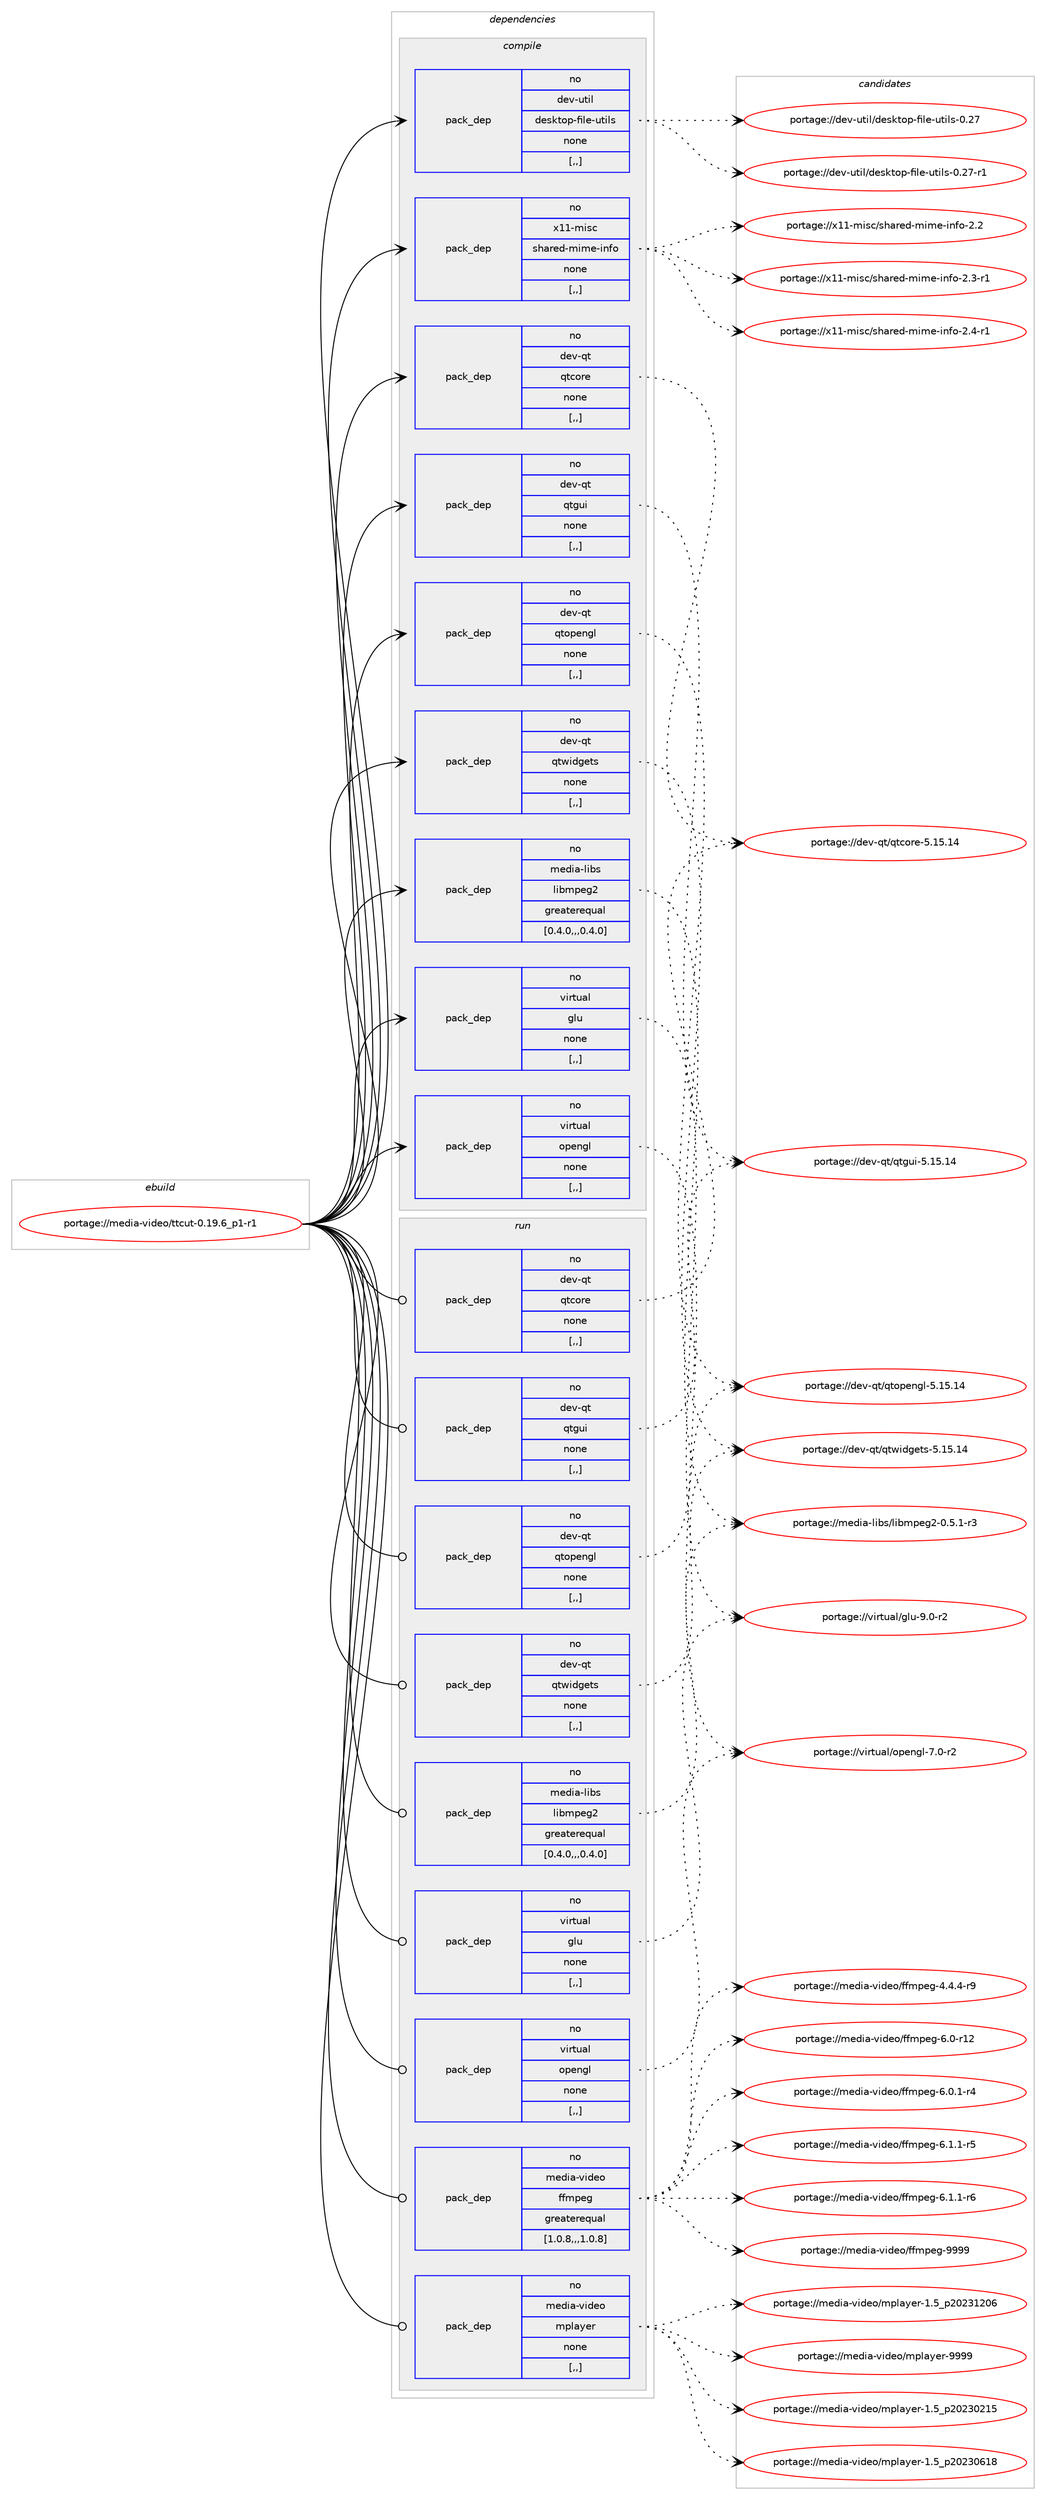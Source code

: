 digraph prolog {

# *************
# Graph options
# *************

newrank=true;
concentrate=true;
compound=true;
graph [rankdir=LR,fontname=Helvetica,fontsize=10,ranksep=1.5];#, ranksep=2.5, nodesep=0.2];
edge  [arrowhead=vee];
node  [fontname=Helvetica,fontsize=10];

# **********
# The ebuild
# **********

subgraph cluster_leftcol {
color=gray;
rank=same;
label=<<i>ebuild</i>>;
id [label="portage://media-video/ttcut-0.19.6_p1-r1", color=red, width=4, href="../media-video/ttcut-0.19.6_p1-r1.svg"];
}

# ****************
# The dependencies
# ****************

subgraph cluster_midcol {
color=gray;
label=<<i>dependencies</i>>;
subgraph cluster_compile {
fillcolor="#eeeeee";
style=filled;
label=<<i>compile</i>>;
subgraph pack240180 {
dependency326395 [label=<<TABLE BORDER="0" CELLBORDER="1" CELLSPACING="0" CELLPADDING="4" WIDTH="220"><TR><TD ROWSPAN="6" CELLPADDING="30">pack_dep</TD></TR><TR><TD WIDTH="110">no</TD></TR><TR><TD>dev-qt</TD></TR><TR><TD>qtcore</TD></TR><TR><TD>none</TD></TR><TR><TD>[,,]</TD></TR></TABLE>>, shape=none, color=blue];
}
id:e -> dependency326395:w [weight=20,style="solid",arrowhead="vee"];
subgraph pack240181 {
dependency326396 [label=<<TABLE BORDER="0" CELLBORDER="1" CELLSPACING="0" CELLPADDING="4" WIDTH="220"><TR><TD ROWSPAN="6" CELLPADDING="30">pack_dep</TD></TR><TR><TD WIDTH="110">no</TD></TR><TR><TD>dev-qt</TD></TR><TR><TD>qtgui</TD></TR><TR><TD>none</TD></TR><TR><TD>[,,]</TD></TR></TABLE>>, shape=none, color=blue];
}
id:e -> dependency326396:w [weight=20,style="solid",arrowhead="vee"];
subgraph pack240182 {
dependency326397 [label=<<TABLE BORDER="0" CELLBORDER="1" CELLSPACING="0" CELLPADDING="4" WIDTH="220"><TR><TD ROWSPAN="6" CELLPADDING="30">pack_dep</TD></TR><TR><TD WIDTH="110">no</TD></TR><TR><TD>dev-qt</TD></TR><TR><TD>qtopengl</TD></TR><TR><TD>none</TD></TR><TR><TD>[,,]</TD></TR></TABLE>>, shape=none, color=blue];
}
id:e -> dependency326397:w [weight=20,style="solid",arrowhead="vee"];
subgraph pack240183 {
dependency326398 [label=<<TABLE BORDER="0" CELLBORDER="1" CELLSPACING="0" CELLPADDING="4" WIDTH="220"><TR><TD ROWSPAN="6" CELLPADDING="30">pack_dep</TD></TR><TR><TD WIDTH="110">no</TD></TR><TR><TD>dev-qt</TD></TR><TR><TD>qtwidgets</TD></TR><TR><TD>none</TD></TR><TR><TD>[,,]</TD></TR></TABLE>>, shape=none, color=blue];
}
id:e -> dependency326398:w [weight=20,style="solid",arrowhead="vee"];
subgraph pack240184 {
dependency326399 [label=<<TABLE BORDER="0" CELLBORDER="1" CELLSPACING="0" CELLPADDING="4" WIDTH="220"><TR><TD ROWSPAN="6" CELLPADDING="30">pack_dep</TD></TR><TR><TD WIDTH="110">no</TD></TR><TR><TD>dev-util</TD></TR><TR><TD>desktop-file-utils</TD></TR><TR><TD>none</TD></TR><TR><TD>[,,]</TD></TR></TABLE>>, shape=none, color=blue];
}
id:e -> dependency326399:w [weight=20,style="solid",arrowhead="vee"];
subgraph pack240185 {
dependency326400 [label=<<TABLE BORDER="0" CELLBORDER="1" CELLSPACING="0" CELLPADDING="4" WIDTH="220"><TR><TD ROWSPAN="6" CELLPADDING="30">pack_dep</TD></TR><TR><TD WIDTH="110">no</TD></TR><TR><TD>media-libs</TD></TR><TR><TD>libmpeg2</TD></TR><TR><TD>greaterequal</TD></TR><TR><TD>[0.4.0,,,0.4.0]</TD></TR></TABLE>>, shape=none, color=blue];
}
id:e -> dependency326400:w [weight=20,style="solid",arrowhead="vee"];
subgraph pack240186 {
dependency326401 [label=<<TABLE BORDER="0" CELLBORDER="1" CELLSPACING="0" CELLPADDING="4" WIDTH="220"><TR><TD ROWSPAN="6" CELLPADDING="30">pack_dep</TD></TR><TR><TD WIDTH="110">no</TD></TR><TR><TD>virtual</TD></TR><TR><TD>glu</TD></TR><TR><TD>none</TD></TR><TR><TD>[,,]</TD></TR></TABLE>>, shape=none, color=blue];
}
id:e -> dependency326401:w [weight=20,style="solid",arrowhead="vee"];
subgraph pack240187 {
dependency326402 [label=<<TABLE BORDER="0" CELLBORDER="1" CELLSPACING="0" CELLPADDING="4" WIDTH="220"><TR><TD ROWSPAN="6" CELLPADDING="30">pack_dep</TD></TR><TR><TD WIDTH="110">no</TD></TR><TR><TD>virtual</TD></TR><TR><TD>opengl</TD></TR><TR><TD>none</TD></TR><TR><TD>[,,]</TD></TR></TABLE>>, shape=none, color=blue];
}
id:e -> dependency326402:w [weight=20,style="solid",arrowhead="vee"];
subgraph pack240188 {
dependency326403 [label=<<TABLE BORDER="0" CELLBORDER="1" CELLSPACING="0" CELLPADDING="4" WIDTH="220"><TR><TD ROWSPAN="6" CELLPADDING="30">pack_dep</TD></TR><TR><TD WIDTH="110">no</TD></TR><TR><TD>x11-misc</TD></TR><TR><TD>shared-mime-info</TD></TR><TR><TD>none</TD></TR><TR><TD>[,,]</TD></TR></TABLE>>, shape=none, color=blue];
}
id:e -> dependency326403:w [weight=20,style="solid",arrowhead="vee"];
}
subgraph cluster_compileandrun {
fillcolor="#eeeeee";
style=filled;
label=<<i>compile and run</i>>;
}
subgraph cluster_run {
fillcolor="#eeeeee";
style=filled;
label=<<i>run</i>>;
subgraph pack240189 {
dependency326404 [label=<<TABLE BORDER="0" CELLBORDER="1" CELLSPACING="0" CELLPADDING="4" WIDTH="220"><TR><TD ROWSPAN="6" CELLPADDING="30">pack_dep</TD></TR><TR><TD WIDTH="110">no</TD></TR><TR><TD>dev-qt</TD></TR><TR><TD>qtcore</TD></TR><TR><TD>none</TD></TR><TR><TD>[,,]</TD></TR></TABLE>>, shape=none, color=blue];
}
id:e -> dependency326404:w [weight=20,style="solid",arrowhead="odot"];
subgraph pack240190 {
dependency326405 [label=<<TABLE BORDER="0" CELLBORDER="1" CELLSPACING="0" CELLPADDING="4" WIDTH="220"><TR><TD ROWSPAN="6" CELLPADDING="30">pack_dep</TD></TR><TR><TD WIDTH="110">no</TD></TR><TR><TD>dev-qt</TD></TR><TR><TD>qtgui</TD></TR><TR><TD>none</TD></TR><TR><TD>[,,]</TD></TR></TABLE>>, shape=none, color=blue];
}
id:e -> dependency326405:w [weight=20,style="solid",arrowhead="odot"];
subgraph pack240191 {
dependency326406 [label=<<TABLE BORDER="0" CELLBORDER="1" CELLSPACING="0" CELLPADDING="4" WIDTH="220"><TR><TD ROWSPAN="6" CELLPADDING="30">pack_dep</TD></TR><TR><TD WIDTH="110">no</TD></TR><TR><TD>dev-qt</TD></TR><TR><TD>qtopengl</TD></TR><TR><TD>none</TD></TR><TR><TD>[,,]</TD></TR></TABLE>>, shape=none, color=blue];
}
id:e -> dependency326406:w [weight=20,style="solid",arrowhead="odot"];
subgraph pack240192 {
dependency326407 [label=<<TABLE BORDER="0" CELLBORDER="1" CELLSPACING="0" CELLPADDING="4" WIDTH="220"><TR><TD ROWSPAN="6" CELLPADDING="30">pack_dep</TD></TR><TR><TD WIDTH="110">no</TD></TR><TR><TD>dev-qt</TD></TR><TR><TD>qtwidgets</TD></TR><TR><TD>none</TD></TR><TR><TD>[,,]</TD></TR></TABLE>>, shape=none, color=blue];
}
id:e -> dependency326407:w [weight=20,style="solid",arrowhead="odot"];
subgraph pack240193 {
dependency326408 [label=<<TABLE BORDER="0" CELLBORDER="1" CELLSPACING="0" CELLPADDING="4" WIDTH="220"><TR><TD ROWSPAN="6" CELLPADDING="30">pack_dep</TD></TR><TR><TD WIDTH="110">no</TD></TR><TR><TD>media-libs</TD></TR><TR><TD>libmpeg2</TD></TR><TR><TD>greaterequal</TD></TR><TR><TD>[0.4.0,,,0.4.0]</TD></TR></TABLE>>, shape=none, color=blue];
}
id:e -> dependency326408:w [weight=20,style="solid",arrowhead="odot"];
subgraph pack240194 {
dependency326409 [label=<<TABLE BORDER="0" CELLBORDER="1" CELLSPACING="0" CELLPADDING="4" WIDTH="220"><TR><TD ROWSPAN="6" CELLPADDING="30">pack_dep</TD></TR><TR><TD WIDTH="110">no</TD></TR><TR><TD>media-video</TD></TR><TR><TD>ffmpeg</TD></TR><TR><TD>greaterequal</TD></TR><TR><TD>[1.0.8,,,1.0.8]</TD></TR></TABLE>>, shape=none, color=blue];
}
id:e -> dependency326409:w [weight=20,style="solid",arrowhead="odot"];
subgraph pack240195 {
dependency326410 [label=<<TABLE BORDER="0" CELLBORDER="1" CELLSPACING="0" CELLPADDING="4" WIDTH="220"><TR><TD ROWSPAN="6" CELLPADDING="30">pack_dep</TD></TR><TR><TD WIDTH="110">no</TD></TR><TR><TD>media-video</TD></TR><TR><TD>mplayer</TD></TR><TR><TD>none</TD></TR><TR><TD>[,,]</TD></TR></TABLE>>, shape=none, color=blue];
}
id:e -> dependency326410:w [weight=20,style="solid",arrowhead="odot"];
subgraph pack240196 {
dependency326411 [label=<<TABLE BORDER="0" CELLBORDER="1" CELLSPACING="0" CELLPADDING="4" WIDTH="220"><TR><TD ROWSPAN="6" CELLPADDING="30">pack_dep</TD></TR><TR><TD WIDTH="110">no</TD></TR><TR><TD>virtual</TD></TR><TR><TD>glu</TD></TR><TR><TD>none</TD></TR><TR><TD>[,,]</TD></TR></TABLE>>, shape=none, color=blue];
}
id:e -> dependency326411:w [weight=20,style="solid",arrowhead="odot"];
subgraph pack240197 {
dependency326412 [label=<<TABLE BORDER="0" CELLBORDER="1" CELLSPACING="0" CELLPADDING="4" WIDTH="220"><TR><TD ROWSPAN="6" CELLPADDING="30">pack_dep</TD></TR><TR><TD WIDTH="110">no</TD></TR><TR><TD>virtual</TD></TR><TR><TD>opengl</TD></TR><TR><TD>none</TD></TR><TR><TD>[,,]</TD></TR></TABLE>>, shape=none, color=blue];
}
id:e -> dependency326412:w [weight=20,style="solid",arrowhead="odot"];
}
}

# **************
# The candidates
# **************

subgraph cluster_choices {
rank=same;
color=gray;
label=<<i>candidates</i>>;

subgraph choice240180 {
color=black;
nodesep=1;
choice1001011184511311647113116991111141014553464953464952 [label="portage://dev-qt/qtcore-5.15.14", color=red, width=4,href="../dev-qt/qtcore-5.15.14.svg"];
dependency326395:e -> choice1001011184511311647113116991111141014553464953464952:w [style=dotted,weight="100"];
}
subgraph choice240181 {
color=black;
nodesep=1;
choice10010111845113116471131161031171054553464953464952 [label="portage://dev-qt/qtgui-5.15.14", color=red, width=4,href="../dev-qt/qtgui-5.15.14.svg"];
dependency326396:e -> choice10010111845113116471131161031171054553464953464952:w [style=dotted,weight="100"];
}
subgraph choice240182 {
color=black;
nodesep=1;
choice10010111845113116471131161111121011101031084553464953464952 [label="portage://dev-qt/qtopengl-5.15.14", color=red, width=4,href="../dev-qt/qtopengl-5.15.14.svg"];
dependency326397:e -> choice10010111845113116471131161111121011101031084553464953464952:w [style=dotted,weight="100"];
}
subgraph choice240183 {
color=black;
nodesep=1;
choice10010111845113116471131161191051001031011161154553464953464952 [label="portage://dev-qt/qtwidgets-5.15.14", color=red, width=4,href="../dev-qt/qtwidgets-5.15.14.svg"];
dependency326398:e -> choice10010111845113116471131161191051001031011161154553464953464952:w [style=dotted,weight="100"];
}
subgraph choice240184 {
color=black;
nodesep=1;
choice100101118451171161051084710010111510711611111245102105108101451171161051081154548465055 [label="portage://dev-util/desktop-file-utils-0.27", color=red, width=4,href="../dev-util/desktop-file-utils-0.27.svg"];
choice1001011184511711610510847100101115107116111112451021051081014511711610510811545484650554511449 [label="portage://dev-util/desktop-file-utils-0.27-r1", color=red, width=4,href="../dev-util/desktop-file-utils-0.27-r1.svg"];
dependency326399:e -> choice100101118451171161051084710010111510711611111245102105108101451171161051081154548465055:w [style=dotted,weight="100"];
dependency326399:e -> choice1001011184511711610510847100101115107116111112451021051081014511711610510811545484650554511449:w [style=dotted,weight="100"];
}
subgraph choice240185 {
color=black;
nodesep=1;
choice1091011001059745108105981154710810598109112101103504548465346494511451 [label="portage://media-libs/libmpeg2-0.5.1-r3", color=red, width=4,href="../media-libs/libmpeg2-0.5.1-r3.svg"];
dependency326400:e -> choice1091011001059745108105981154710810598109112101103504548465346494511451:w [style=dotted,weight="100"];
}
subgraph choice240186 {
color=black;
nodesep=1;
choice1181051141161179710847103108117455746484511450 [label="portage://virtual/glu-9.0-r2", color=red, width=4,href="../virtual/glu-9.0-r2.svg"];
dependency326401:e -> choice1181051141161179710847103108117455746484511450:w [style=dotted,weight="100"];
}
subgraph choice240187 {
color=black;
nodesep=1;
choice1181051141161179710847111112101110103108455546484511450 [label="portage://virtual/opengl-7.0-r2", color=red, width=4,href="../virtual/opengl-7.0-r2.svg"];
dependency326402:e -> choice1181051141161179710847111112101110103108455546484511450:w [style=dotted,weight="100"];
}
subgraph choice240188 {
color=black;
nodesep=1;
choice120494945109105115994711510497114101100451091051091014510511010211145504650 [label="portage://x11-misc/shared-mime-info-2.2", color=red, width=4,href="../x11-misc/shared-mime-info-2.2.svg"];
choice1204949451091051159947115104971141011004510910510910145105110102111455046514511449 [label="portage://x11-misc/shared-mime-info-2.3-r1", color=red, width=4,href="../x11-misc/shared-mime-info-2.3-r1.svg"];
choice1204949451091051159947115104971141011004510910510910145105110102111455046524511449 [label="portage://x11-misc/shared-mime-info-2.4-r1", color=red, width=4,href="../x11-misc/shared-mime-info-2.4-r1.svg"];
dependency326403:e -> choice120494945109105115994711510497114101100451091051091014510511010211145504650:w [style=dotted,weight="100"];
dependency326403:e -> choice1204949451091051159947115104971141011004510910510910145105110102111455046514511449:w [style=dotted,weight="100"];
dependency326403:e -> choice1204949451091051159947115104971141011004510910510910145105110102111455046524511449:w [style=dotted,weight="100"];
}
subgraph choice240189 {
color=black;
nodesep=1;
choice1001011184511311647113116991111141014553464953464952 [label="portage://dev-qt/qtcore-5.15.14", color=red, width=4,href="../dev-qt/qtcore-5.15.14.svg"];
dependency326404:e -> choice1001011184511311647113116991111141014553464953464952:w [style=dotted,weight="100"];
}
subgraph choice240190 {
color=black;
nodesep=1;
choice10010111845113116471131161031171054553464953464952 [label="portage://dev-qt/qtgui-5.15.14", color=red, width=4,href="../dev-qt/qtgui-5.15.14.svg"];
dependency326405:e -> choice10010111845113116471131161031171054553464953464952:w [style=dotted,weight="100"];
}
subgraph choice240191 {
color=black;
nodesep=1;
choice10010111845113116471131161111121011101031084553464953464952 [label="portage://dev-qt/qtopengl-5.15.14", color=red, width=4,href="../dev-qt/qtopengl-5.15.14.svg"];
dependency326406:e -> choice10010111845113116471131161111121011101031084553464953464952:w [style=dotted,weight="100"];
}
subgraph choice240192 {
color=black;
nodesep=1;
choice10010111845113116471131161191051001031011161154553464953464952 [label="portage://dev-qt/qtwidgets-5.15.14", color=red, width=4,href="../dev-qt/qtwidgets-5.15.14.svg"];
dependency326407:e -> choice10010111845113116471131161191051001031011161154553464953464952:w [style=dotted,weight="100"];
}
subgraph choice240193 {
color=black;
nodesep=1;
choice1091011001059745108105981154710810598109112101103504548465346494511451 [label="portage://media-libs/libmpeg2-0.5.1-r3", color=red, width=4,href="../media-libs/libmpeg2-0.5.1-r3.svg"];
dependency326408:e -> choice1091011001059745108105981154710810598109112101103504548465346494511451:w [style=dotted,weight="100"];
}
subgraph choice240194 {
color=black;
nodesep=1;
choice1091011001059745118105100101111471021021091121011034552465246524511457 [label="portage://media-video/ffmpeg-4.4.4-r9", color=red, width=4,href="../media-video/ffmpeg-4.4.4-r9.svg"];
choice10910110010597451181051001011114710210210911210110345544648451144950 [label="portage://media-video/ffmpeg-6.0-r12", color=red, width=4,href="../media-video/ffmpeg-6.0-r12.svg"];
choice1091011001059745118105100101111471021021091121011034554464846494511452 [label="portage://media-video/ffmpeg-6.0.1-r4", color=red, width=4,href="../media-video/ffmpeg-6.0.1-r4.svg"];
choice1091011001059745118105100101111471021021091121011034554464946494511453 [label="portage://media-video/ffmpeg-6.1.1-r5", color=red, width=4,href="../media-video/ffmpeg-6.1.1-r5.svg"];
choice1091011001059745118105100101111471021021091121011034554464946494511454 [label="portage://media-video/ffmpeg-6.1.1-r6", color=red, width=4,href="../media-video/ffmpeg-6.1.1-r6.svg"];
choice1091011001059745118105100101111471021021091121011034557575757 [label="portage://media-video/ffmpeg-9999", color=red, width=4,href="../media-video/ffmpeg-9999.svg"];
dependency326409:e -> choice1091011001059745118105100101111471021021091121011034552465246524511457:w [style=dotted,weight="100"];
dependency326409:e -> choice10910110010597451181051001011114710210210911210110345544648451144950:w [style=dotted,weight="100"];
dependency326409:e -> choice1091011001059745118105100101111471021021091121011034554464846494511452:w [style=dotted,weight="100"];
dependency326409:e -> choice1091011001059745118105100101111471021021091121011034554464946494511453:w [style=dotted,weight="100"];
dependency326409:e -> choice1091011001059745118105100101111471021021091121011034554464946494511454:w [style=dotted,weight="100"];
dependency326409:e -> choice1091011001059745118105100101111471021021091121011034557575757:w [style=dotted,weight="100"];
}
subgraph choice240195 {
color=black;
nodesep=1;
choice1091011001059745118105100101111471091121089712110111445494653951125048505148504953 [label="portage://media-video/mplayer-1.5_p20230215", color=red, width=4,href="../media-video/mplayer-1.5_p20230215.svg"];
choice1091011001059745118105100101111471091121089712110111445494653951125048505148544956 [label="portage://media-video/mplayer-1.5_p20230618", color=red, width=4,href="../media-video/mplayer-1.5_p20230618.svg"];
choice1091011001059745118105100101111471091121089712110111445494653951125048505149504854 [label="portage://media-video/mplayer-1.5_p20231206", color=red, width=4,href="../media-video/mplayer-1.5_p20231206.svg"];
choice109101100105974511810510010111147109112108971211011144557575757 [label="portage://media-video/mplayer-9999", color=red, width=4,href="../media-video/mplayer-9999.svg"];
dependency326410:e -> choice1091011001059745118105100101111471091121089712110111445494653951125048505148504953:w [style=dotted,weight="100"];
dependency326410:e -> choice1091011001059745118105100101111471091121089712110111445494653951125048505148544956:w [style=dotted,weight="100"];
dependency326410:e -> choice1091011001059745118105100101111471091121089712110111445494653951125048505149504854:w [style=dotted,weight="100"];
dependency326410:e -> choice109101100105974511810510010111147109112108971211011144557575757:w [style=dotted,weight="100"];
}
subgraph choice240196 {
color=black;
nodesep=1;
choice1181051141161179710847103108117455746484511450 [label="portage://virtual/glu-9.0-r2", color=red, width=4,href="../virtual/glu-9.0-r2.svg"];
dependency326411:e -> choice1181051141161179710847103108117455746484511450:w [style=dotted,weight="100"];
}
subgraph choice240197 {
color=black;
nodesep=1;
choice1181051141161179710847111112101110103108455546484511450 [label="portage://virtual/opengl-7.0-r2", color=red, width=4,href="../virtual/opengl-7.0-r2.svg"];
dependency326412:e -> choice1181051141161179710847111112101110103108455546484511450:w [style=dotted,weight="100"];
}
}

}

